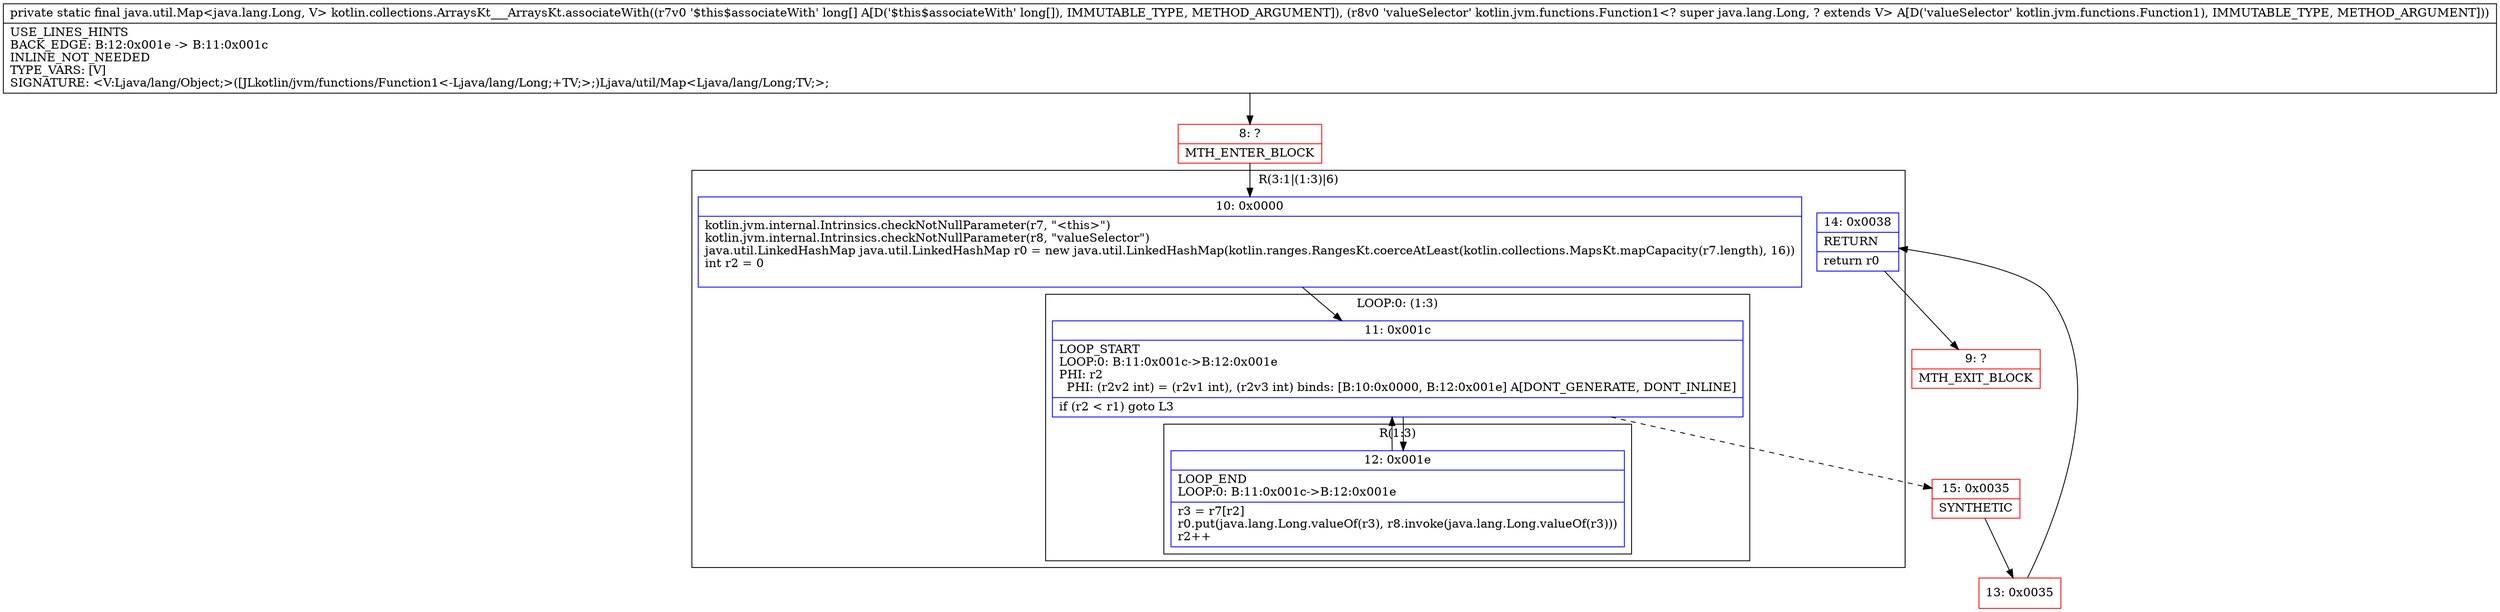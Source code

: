 digraph "CFG forkotlin.collections.ArraysKt___ArraysKt.associateWith([JLkotlin\/jvm\/functions\/Function1;)Ljava\/util\/Map;" {
subgraph cluster_Region_126790196 {
label = "R(3:1|(1:3)|6)";
node [shape=record,color=blue];
Node_10 [shape=record,label="{10\:\ 0x0000|kotlin.jvm.internal.Intrinsics.checkNotNullParameter(r7, \"\<this\>\")\lkotlin.jvm.internal.Intrinsics.checkNotNullParameter(r8, \"valueSelector\")\ljava.util.LinkedHashMap java.util.LinkedHashMap r0 = new java.util.LinkedHashMap(kotlin.ranges.RangesKt.coerceAtLeast(kotlin.collections.MapsKt.mapCapacity(r7.length), 16))\lint r2 = 0\l\l}"];
subgraph cluster_LoopRegion_298830423 {
label = "LOOP:0: (1:3)";
node [shape=record,color=blue];
Node_11 [shape=record,label="{11\:\ 0x001c|LOOP_START\lLOOP:0: B:11:0x001c\-\>B:12:0x001e\lPHI: r2 \l  PHI: (r2v2 int) = (r2v1 int), (r2v3 int) binds: [B:10:0x0000, B:12:0x001e] A[DONT_GENERATE, DONT_INLINE]\l|if (r2 \< r1) goto L3\l}"];
subgraph cluster_Region_1196692167 {
label = "R(1:3)";
node [shape=record,color=blue];
Node_12 [shape=record,label="{12\:\ 0x001e|LOOP_END\lLOOP:0: B:11:0x001c\-\>B:12:0x001e\l|r3 = r7[r2]\lr0.put(java.lang.Long.valueOf(r3), r8.invoke(java.lang.Long.valueOf(r3)))\lr2++\l}"];
}
}
Node_14 [shape=record,label="{14\:\ 0x0038|RETURN\l|return r0\l}"];
}
Node_8 [shape=record,color=red,label="{8\:\ ?|MTH_ENTER_BLOCK\l}"];
Node_15 [shape=record,color=red,label="{15\:\ 0x0035|SYNTHETIC\l}"];
Node_13 [shape=record,color=red,label="{13\:\ 0x0035}"];
Node_9 [shape=record,color=red,label="{9\:\ ?|MTH_EXIT_BLOCK\l}"];
MethodNode[shape=record,label="{private static final java.util.Map\<java.lang.Long, V\> kotlin.collections.ArraysKt___ArraysKt.associateWith((r7v0 '$this$associateWith' long[] A[D('$this$associateWith' long[]), IMMUTABLE_TYPE, METHOD_ARGUMENT]), (r8v0 'valueSelector' kotlin.jvm.functions.Function1\<? super java.lang.Long, ? extends V\> A[D('valueSelector' kotlin.jvm.functions.Function1), IMMUTABLE_TYPE, METHOD_ARGUMENT]))  | USE_LINES_HINTS\lBACK_EDGE: B:12:0x001e \-\> B:11:0x001c\lINLINE_NOT_NEEDED\lTYPE_VARS: [V]\lSIGNATURE: \<V:Ljava\/lang\/Object;\>([JLkotlin\/jvm\/functions\/Function1\<\-Ljava\/lang\/Long;+TV;\>;)Ljava\/util\/Map\<Ljava\/lang\/Long;TV;\>;\l}"];
MethodNode -> Node_8;Node_10 -> Node_11;
Node_11 -> Node_12;
Node_11 -> Node_15[style=dashed];
Node_12 -> Node_11;
Node_14 -> Node_9;
Node_8 -> Node_10;
Node_15 -> Node_13;
Node_13 -> Node_14;
}


